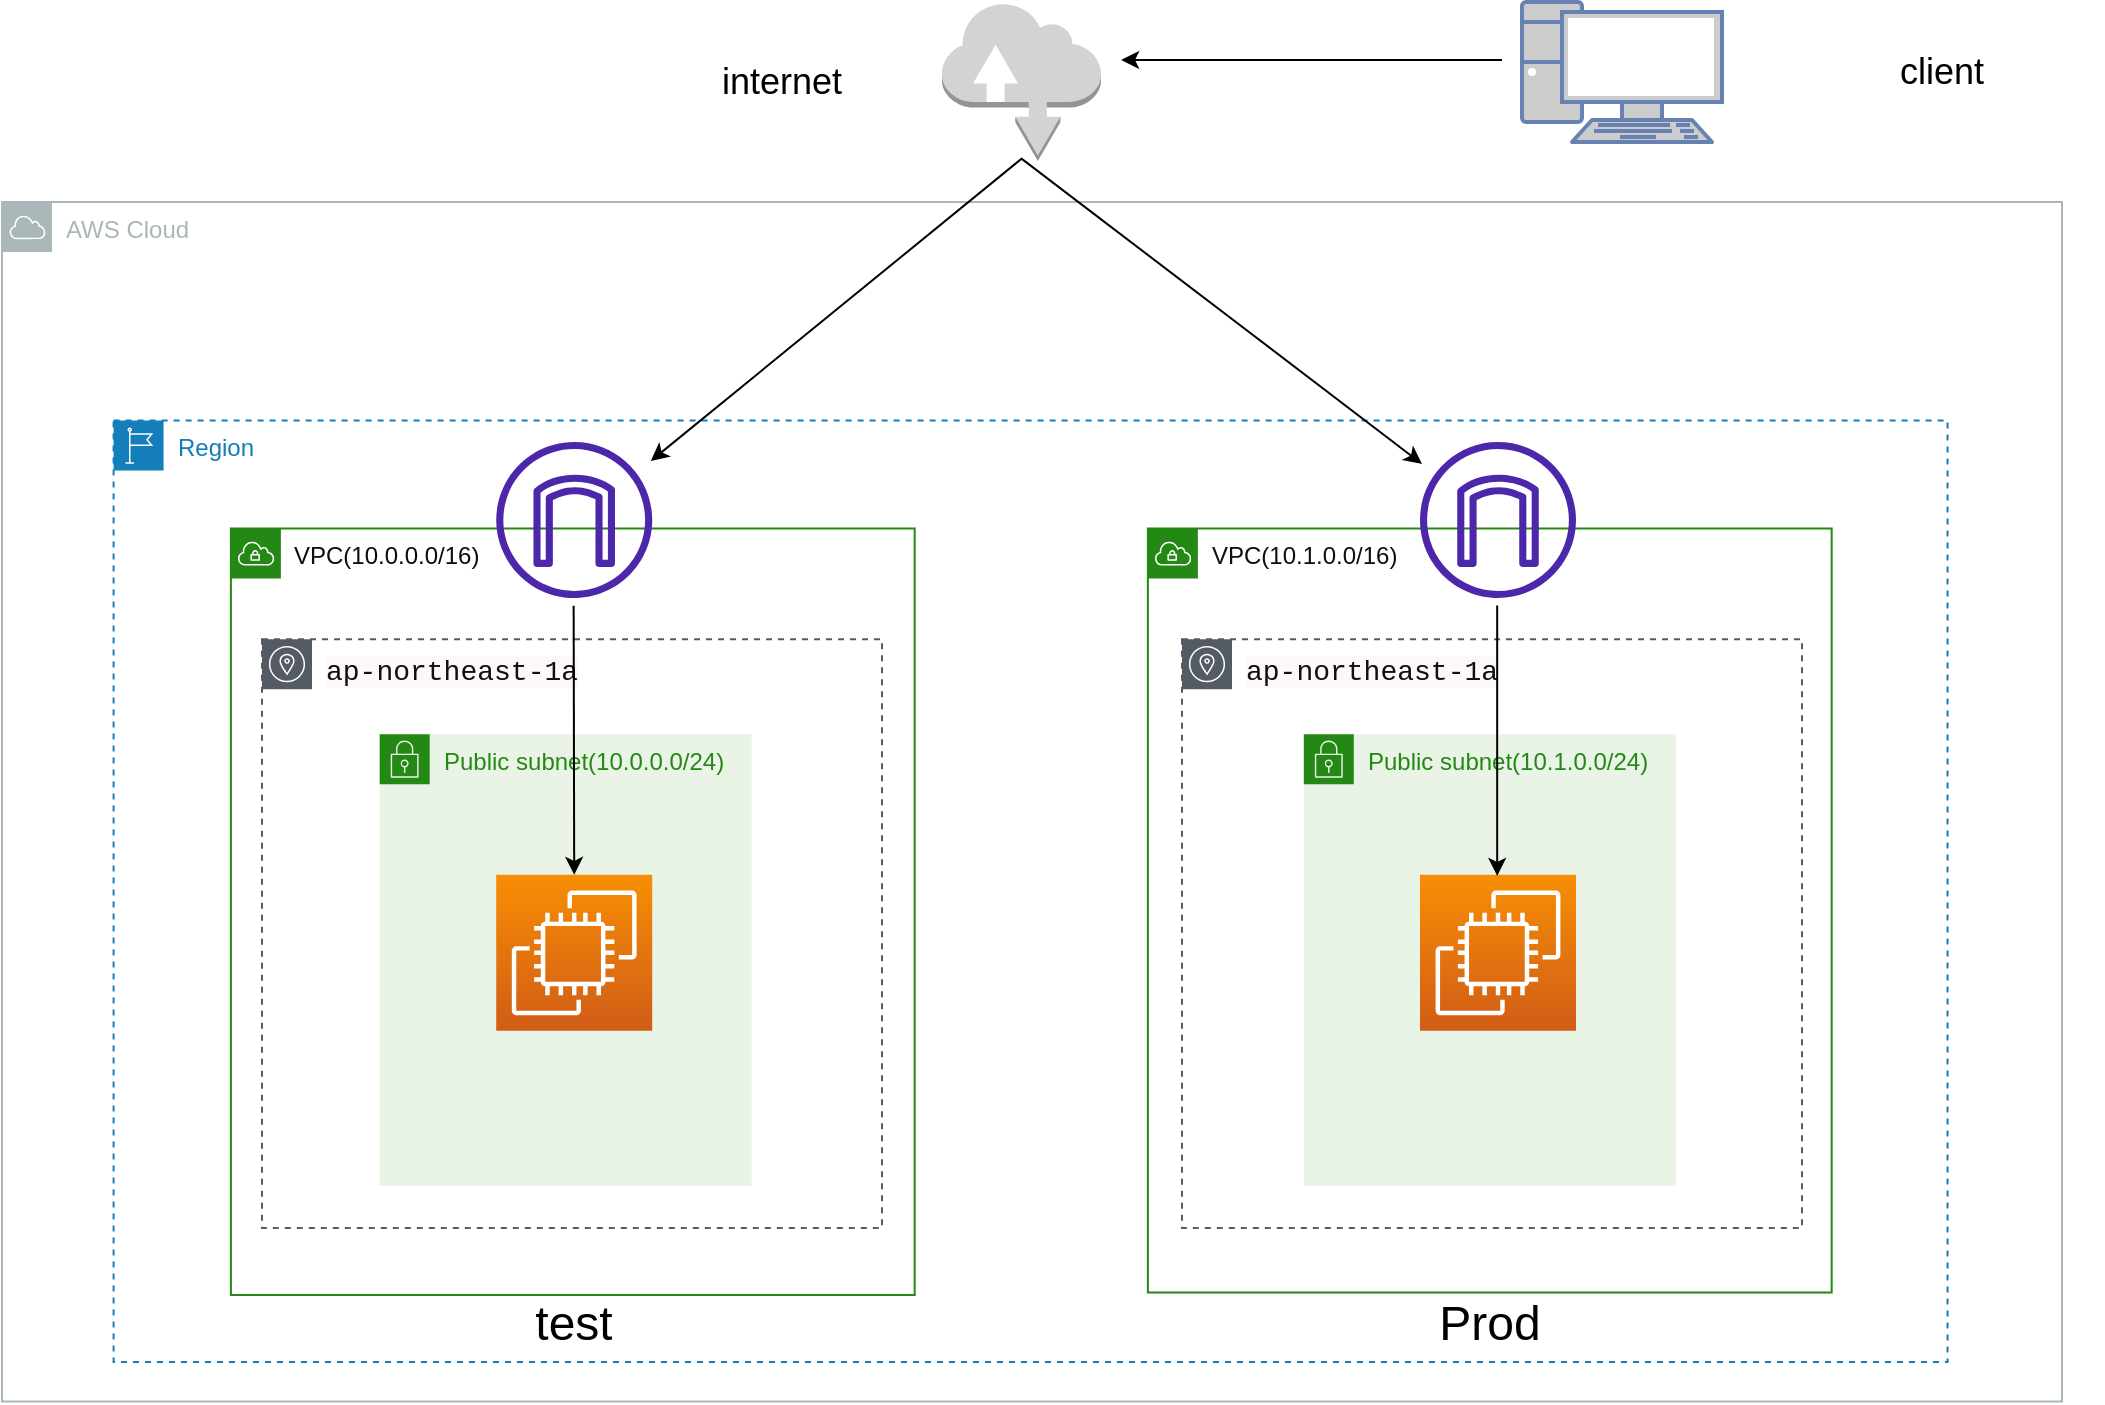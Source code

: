 <mxfile version="21.6.5" type="device">
  <diagram name="ページ1" id="0tBsQtEblRaWGiKP95Wu">
    <mxGraphModel dx="1219" dy="713" grid="0" gridSize="10" guides="1" tooltips="1" connect="1" arrows="1" fold="1" page="0" pageScale="1" pageWidth="827" pageHeight="1169" math="0" shadow="0">
      <root>
        <mxCell id="0" />
        <mxCell id="1" parent="0" />
        <mxCell id="7Sol_O8yVIU24ONezPyA-3" value="" style="fontColor=#0066CC;verticalAlign=top;verticalLabelPosition=bottom;labelPosition=center;align=center;html=1;outlineConnect=0;fillColor=#CCCCCC;strokeColor=#6881B3;gradientColor=none;gradientDirection=north;strokeWidth=2;shape=mxgraph.networks.pc;" parent="1" vertex="1">
          <mxGeometry x="800" y="20" width="100" height="70" as="geometry" />
        </mxCell>
        <mxCell id="7Sol_O8yVIU24ONezPyA-12" value="" style="group" parent="1" vertex="1" connectable="0">
          <mxGeometry x="40" y="120" width="1030" height="600" as="geometry" />
        </mxCell>
        <mxCell id="7Sol_O8yVIU24ONezPyA-5" value="AWS Cloud" style="sketch=0;outlineConnect=0;gradientColor=none;html=1;whiteSpace=wrap;fontSize=12;fontStyle=0;shape=mxgraph.aws4.group;grIcon=mxgraph.aws4.group_aws_cloud;strokeColor=#AAB7B8;fillColor=none;verticalAlign=top;align=left;spacingLeft=30;fontColor=#AAB7B8;dashed=0;" parent="7Sol_O8yVIU24ONezPyA-12" vertex="1">
          <mxGeometry width="1030" height="599.752" as="geometry" />
        </mxCell>
        <mxCell id="7Sol_O8yVIU24ONezPyA-6" value="Region" style="points=[[0,0],[0.25,0],[0.5,0],[0.75,0],[1,0],[1,0.25],[1,0.5],[1,0.75],[1,1],[0.75,1],[0.5,1],[0.25,1],[0,1],[0,0.75],[0,0.5],[0,0.25]];outlineConnect=0;gradientColor=none;html=1;whiteSpace=wrap;fontSize=12;fontStyle=0;container=1;pointerEvents=0;collapsible=0;recursiveResize=0;shape=mxgraph.aws4.group;grIcon=mxgraph.aws4.group_region;strokeColor=#147EBA;fillColor=none;verticalAlign=top;align=left;spacingLeft=30;fontColor=#147EBA;dashed=1;" parent="7Sol_O8yVIU24ONezPyA-12" vertex="1">
          <mxGeometry x="55.79" y="109.29" width="916.99" height="470.71" as="geometry" />
        </mxCell>
        <mxCell id="7Sol_O8yVIU24ONezPyA-1" value="&lt;font color=&quot;#0c0d0d&quot;&gt;VPC(10.0.0.0/16)&lt;/font&gt;" style="points=[[0,0],[0.25,0],[0.5,0],[0.75,0],[1,0],[1,0.25],[1,0.5],[1,0.75],[1,1],[0.75,1],[0.5,1],[0.25,1],[0,1],[0,0.75],[0,0.5],[0,0.25]];outlineConnect=0;gradientColor=none;html=1;whiteSpace=wrap;fontSize=12;fontStyle=0;container=1;pointerEvents=0;collapsible=0;recursiveResize=0;shape=mxgraph.aws4.group;grIcon=mxgraph.aws4.group_vpc;strokeColor=#248814;fillColor=none;verticalAlign=top;align=left;spacingLeft=30;fontColor=#AAB7B8;dashed=0;" parent="7Sol_O8yVIU24ONezPyA-6" vertex="1">
          <mxGeometry x="58.653" y="53.964" width="341.903" height="383.213" as="geometry" />
        </mxCell>
        <mxCell id="7Sol_O8yVIU24ONezPyA-7" value="&lt;font color=&quot;#0f0f0f&quot;&gt;VPC(10.1.0.0/16)&lt;/font&gt;" style="points=[[0,0],[0.25,0],[0.5,0],[0.75,0],[1,0],[1,0.25],[1,0.5],[1,0.75],[1,1],[0.75,1],[0.5,1],[0.25,1],[0,1],[0,0.75],[0,0.5],[0,0.25]];outlineConnect=0;gradientColor=none;html=1;whiteSpace=wrap;fontSize=12;fontStyle=0;container=1;pointerEvents=0;collapsible=0;recursiveResize=0;shape=mxgraph.aws4.group;grIcon=mxgraph.aws4.group_vpc;strokeColor=#248814;fillColor=none;verticalAlign=top;align=left;spacingLeft=30;fontColor=#AAB7B8;dashed=0;" parent="7Sol_O8yVIU24ONezPyA-12" vertex="1">
          <mxGeometry x="572.94" y="163.263" width="341.9" height="381.965" as="geometry" />
        </mxCell>
        <UserObject label="&lt;span style=&quot;font-size: 24px;&quot;&gt;Prod&lt;/span&gt;" placeholders="1" id="7Sol_O8yVIU24ONezPyA-19">
          <mxCell style="text;html=1;strokeColor=none;fillColor=none;align=center;verticalAlign=middle;whiteSpace=wrap;overflow=hidden;" parent="7Sol_O8yVIU24ONezPyA-7" vertex="1">
            <mxGeometry x="90.954" y="371.064" width="160" height="53.531" as="geometry" />
          </mxCell>
        </UserObject>
        <mxCell id="7Sol_O8yVIU24ONezPyA-9" value="&lt;div style=&quot;font-family: Consolas, &amp;quot;Courier New&amp;quot;, monospace; font-size: 14px; line-height: 19px;&quot;&gt;&lt;span style=&quot;background-color: rgb(253, 247, 247);&quot;&gt;&lt;font color=&quot;#0f0f0f&quot;&gt;ap-northeast-1a&lt;/font&gt;&lt;/span&gt;&lt;/div&gt;" style="sketch=0;outlineConnect=0;gradientColor=none;html=1;whiteSpace=wrap;fontSize=12;fontStyle=0;shape=mxgraph.aws4.group;grIcon=mxgraph.aws4.group_availability_zone;strokeColor=#545B64;fillColor=none;verticalAlign=top;align=left;spacingLeft=30;fontColor=#545B64;dashed=1;" parent="7Sol_O8yVIU24ONezPyA-12" vertex="1">
          <mxGeometry x="590" y="218.593" width="310" height="294.413" as="geometry" />
        </mxCell>
        <mxCell id="7Sol_O8yVIU24ONezPyA-10" value="Public subnet(10.0.0.0/24)" style="points=[[0,0],[0.25,0],[0.5,0],[0.75,0],[1,0],[1,0.25],[1,0.5],[1,0.75],[1,1],[0.75,1],[0.5,1],[0.25,1],[0,1],[0,0.75],[0,0.5],[0,0.25]];outlineConnect=0;gradientColor=none;html=1;whiteSpace=wrap;fontSize=12;fontStyle=0;container=1;pointerEvents=0;collapsible=0;recursiveResize=0;shape=mxgraph.aws4.group;grIcon=mxgraph.aws4.group_security_group;grStroke=0;strokeColor=#248814;fillColor=#E9F3E6;verticalAlign=top;align=left;spacingLeft=30;fontColor=#248814;dashed=0;" parent="7Sol_O8yVIU24ONezPyA-12" vertex="1">
          <mxGeometry x="188.833" y="266.063" width="185.972" height="225.761" as="geometry" />
        </mxCell>
        <mxCell id="7Sol_O8yVIU24ONezPyA-13" value="Public subnet(10.1.0.0/24)" style="points=[[0,0],[0.25,0],[0.5,0],[0.75,0],[1,0],[1,0.25],[1,0.5],[1,0.75],[1,1],[0.75,1],[0.5,1],[0.25,1],[0,1],[0,0.75],[0,0.5],[0,0.25]];outlineConnect=0;gradientColor=none;html=1;whiteSpace=wrap;fontSize=12;fontStyle=0;container=1;pointerEvents=0;collapsible=0;recursiveResize=0;shape=mxgraph.aws4.group;grIcon=mxgraph.aws4.group_security_group;grStroke=0;strokeColor=#248814;fillColor=#E9F3E6;verticalAlign=top;align=left;spacingLeft=30;fontColor=#248814;dashed=0;" parent="7Sol_O8yVIU24ONezPyA-12" vertex="1">
          <mxGeometry x="650.903" y="266.063" width="185.972" height="225.761" as="geometry" />
        </mxCell>
        <mxCell id="7Sol_O8yVIU24ONezPyA-14" value="" style="sketch=0;points=[[0,0,0],[0.25,0,0],[0.5,0,0],[0.75,0,0],[1,0,0],[0,1,0],[0.25,1,0],[0.5,1,0],[0.75,1,0],[1,1,0],[0,0.25,0],[0,0.5,0],[0,0.75,0],[1,0.25,0],[1,0.5,0],[1,0.75,0]];outlineConnect=0;fontColor=#232F3E;gradientColor=#F78E04;gradientDirection=north;fillColor=#D05C17;strokeColor=#ffffff;dashed=0;verticalLabelPosition=bottom;verticalAlign=top;align=center;html=1;fontSize=12;fontStyle=0;aspect=fixed;shape=mxgraph.aws4.resourceIcon;resIcon=mxgraph.aws4.ec2;" parent="7Sol_O8yVIU24ONezPyA-12" vertex="1">
          <mxGeometry x="247.11" y="336.417" width="78" height="78" as="geometry" />
        </mxCell>
        <mxCell id="7Sol_O8yVIU24ONezPyA-15" value="" style="sketch=0;points=[[0,0,0],[0.25,0,0],[0.5,0,0],[0.75,0,0],[1,0,0],[0,1,0],[0.25,1,0],[0.5,1,0],[0.75,1,0],[1,1,0],[0,0.25,0],[0,0.5,0],[0,0.75,0],[1,0.25,0],[1,0.5,0],[1,0.75,0]];outlineConnect=0;fontColor=#232F3E;gradientColor=#F78E04;gradientDirection=north;fillColor=#D05C17;strokeColor=#ffffff;dashed=0;verticalLabelPosition=bottom;verticalAlign=top;align=center;html=1;fontSize=12;fontStyle=0;aspect=fixed;shape=mxgraph.aws4.resourceIcon;resIcon=mxgraph.aws4.ec2;" parent="7Sol_O8yVIU24ONezPyA-12" vertex="1">
          <mxGeometry x="709" y="336.417" width="78" height="78" as="geometry" />
        </mxCell>
        <UserObject label="&lt;font style=&quot;font-size: 24px;&quot;&gt;test&lt;/font&gt;" placeholders="1" id="7Sol_O8yVIU24ONezPyA-16">
          <mxCell style="text;html=1;strokeColor=none;fillColor=none;align=center;verticalAlign=middle;whiteSpace=wrap;overflow=hidden;" parent="7Sol_O8yVIU24ONezPyA-12" vertex="1">
            <mxGeometry x="206.112" y="534.322" width="160" height="53.531" as="geometry" />
          </mxCell>
        </UserObject>
        <mxCell id="7Sol_O8yVIU24ONezPyA-20" value="" style="endArrow=classic;html=1;rounded=0;" parent="7Sol_O8yVIU24ONezPyA-12" edge="1">
          <mxGeometry width="50" height="50" relative="1" as="geometry">
            <mxPoint x="510" y="-21.809" as="sourcePoint" />
            <mxPoint x="324.444" y="129.454" as="targetPoint" />
          </mxGeometry>
        </mxCell>
        <mxCell id="7Sol_O8yVIU24ONezPyA-24" value="" style="endArrow=classic;html=1;rounded=0;" parent="7Sol_O8yVIU24ONezPyA-12" edge="1">
          <mxGeometry width="50" height="50" relative="1" as="geometry">
            <mxPoint x="509.56" y="-21.809" as="sourcePoint" />
            <mxPoint x="710.004" y="130.958" as="targetPoint" />
          </mxGeometry>
        </mxCell>
        <mxCell id="7Sol_O8yVIU24ONezPyA-8" value="&lt;div style=&quot;font-family: Consolas, &amp;quot;Courier New&amp;quot;, monospace; font-size: 14px; line-height: 19px;&quot;&gt;&lt;span style=&quot;background-color: rgb(253, 247, 247);&quot;&gt;&lt;font color=&quot;#0f0f0f&quot;&gt;ap-northeast-1a&lt;/font&gt;&lt;/span&gt;&lt;/div&gt;" style="sketch=0;outlineConnect=0;gradientColor=none;html=1;whiteSpace=wrap;fontSize=12;fontStyle=0;shape=mxgraph.aws4.group;grIcon=mxgraph.aws4.group_availability_zone;strokeColor=#545B64;fillColor=none;verticalAlign=top;align=left;spacingLeft=30;fontColor=#545B64;dashed=1;" parent="7Sol_O8yVIU24ONezPyA-12" vertex="1">
          <mxGeometry x="130" y="218.593" width="310" height="294.413" as="geometry" />
        </mxCell>
        <mxCell id="7Sol_O8yVIU24ONezPyA-27" value="" style="endArrow=classic;html=1;rounded=0;entryX=0.5;entryY=0;entryDx=0;entryDy=0;entryPerimeter=0;exitX=0.5;exitY=1;exitDx=0;exitDy=0;exitPerimeter=0;" parent="7Sol_O8yVIU24ONezPyA-12" target="7Sol_O8yVIU24ONezPyA-14" edge="1">
          <mxGeometry width="50" height="50" relative="1" as="geometry">
            <mxPoint x="285.819" y="201.926" as="sourcePoint" />
            <mxPoint x="279.65" y="352.578" as="targetPoint" />
          </mxGeometry>
        </mxCell>
        <mxCell id="7Sol_O8yVIU24ONezPyA-29" value="" style="endArrow=classic;html=1;rounded=0;entryX=0.5;entryY=0;entryDx=0;entryDy=0;entryPerimeter=0;exitX=0.5;exitY=1;exitDx=0;exitDy=0;exitPerimeter=0;" parent="7Sol_O8yVIU24ONezPyA-12" edge="1">
          <mxGeometry width="50" height="50" relative="1" as="geometry">
            <mxPoint x="747.59" y="201.735" as="sourcePoint" />
            <mxPoint x="747.59" y="336.951" as="targetPoint" />
          </mxGeometry>
        </mxCell>
        <mxCell id="iIb_4tXRlTmSZfSPKnRV-1" value="" style="sketch=0;outlineConnect=0;fontColor=#232F3E;gradientColor=none;fillColor=#4D27AA;strokeColor=none;dashed=0;verticalLabelPosition=bottom;verticalAlign=top;align=center;html=1;fontSize=12;fontStyle=0;aspect=fixed;pointerEvents=1;shape=mxgraph.aws4.internet_gateway;" parent="7Sol_O8yVIU24ONezPyA-12" vertex="1">
          <mxGeometry x="247.11" y="120" width="78" height="78" as="geometry" />
        </mxCell>
        <mxCell id="iIb_4tXRlTmSZfSPKnRV-2" value="" style="sketch=0;outlineConnect=0;fontColor=#232F3E;gradientColor=none;fillColor=#4D27AA;strokeColor=none;dashed=0;verticalLabelPosition=bottom;verticalAlign=top;align=center;html=1;fontSize=12;fontStyle=0;aspect=fixed;pointerEvents=1;shape=mxgraph.aws4.internet_gateway;" parent="7Sol_O8yVIU24ONezPyA-12" vertex="1">
          <mxGeometry x="709" y="120" width="78" height="78" as="geometry" />
        </mxCell>
        <mxCell id="7Sol_O8yVIU24ONezPyA-21" value="" style="outlineConnect=0;dashed=0;verticalLabelPosition=bottom;verticalAlign=top;align=center;html=1;shape=mxgraph.aws3.internet;fillColor=#D2D3D3;gradientColor=none;" parent="1" vertex="1">
          <mxGeometry x="510" y="20" width="79.5" height="79.5" as="geometry" />
        </mxCell>
        <mxCell id="7Sol_O8yVIU24ONezPyA-22" value="" style="endArrow=classic;html=1;rounded=0;" parent="1" edge="1">
          <mxGeometry width="50" height="50" relative="1" as="geometry">
            <mxPoint x="790" y="49" as="sourcePoint" />
            <mxPoint x="599.56" y="49" as="targetPoint" />
          </mxGeometry>
        </mxCell>
        <UserObject label="&lt;font style=&quot;font-size: 18px;&quot;&gt;internet&lt;/font&gt;" placeholders="1" id="7Sol_O8yVIU24ONezPyA-25">
          <mxCell style="text;html=1;strokeColor=none;fillColor=none;align=center;verticalAlign=middle;whiteSpace=wrap;overflow=hidden;" parent="1" vertex="1">
            <mxGeometry x="350.002" y="35.208" width="160" height="49.09" as="geometry" />
          </mxCell>
        </UserObject>
        <UserObject label="&lt;span style=&quot;font-size: 18px;&quot;&gt;client&lt;/span&gt;" placeholders="1" id="7Sol_O8yVIU24ONezPyA-26">
          <mxCell style="text;html=1;strokeColor=none;fillColor=none;align=center;verticalAlign=middle;whiteSpace=wrap;overflow=hidden;" parent="1" vertex="1">
            <mxGeometry x="930.002" y="30.458" width="160" height="49.09" as="geometry" />
          </mxCell>
        </UserObject>
      </root>
    </mxGraphModel>
  </diagram>
</mxfile>
